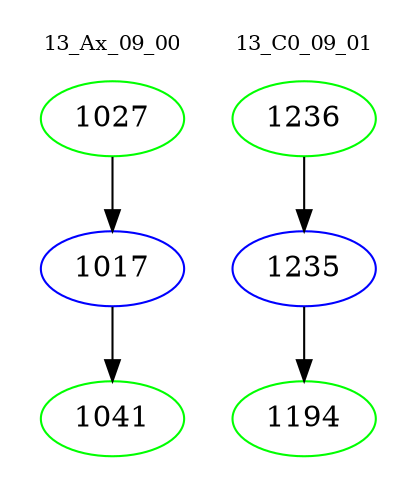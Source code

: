 digraph{
subgraph cluster_0 {
color = white
label = "13_Ax_09_00";
fontsize=10;
T0_1027 [label="1027", color="green"]
T0_1027 -> T0_1017 [color="black"]
T0_1017 [label="1017", color="blue"]
T0_1017 -> T0_1041 [color="black"]
T0_1041 [label="1041", color="green"]
}
subgraph cluster_1 {
color = white
label = "13_C0_09_01";
fontsize=10;
T1_1236 [label="1236", color="green"]
T1_1236 -> T1_1235 [color="black"]
T1_1235 [label="1235", color="blue"]
T1_1235 -> T1_1194 [color="black"]
T1_1194 [label="1194", color="green"]
}
}
